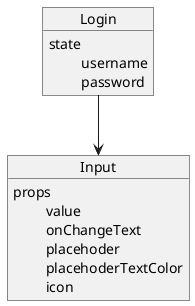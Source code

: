 @startuml "login page"
object Login{
    state
    \t username
    \t password
}
object Input{
    props
    \t value
    \t onChangeText
    \t placehoder
    \t placehoderTextColor
    \t icon
}
Login -->Input
@enduml
